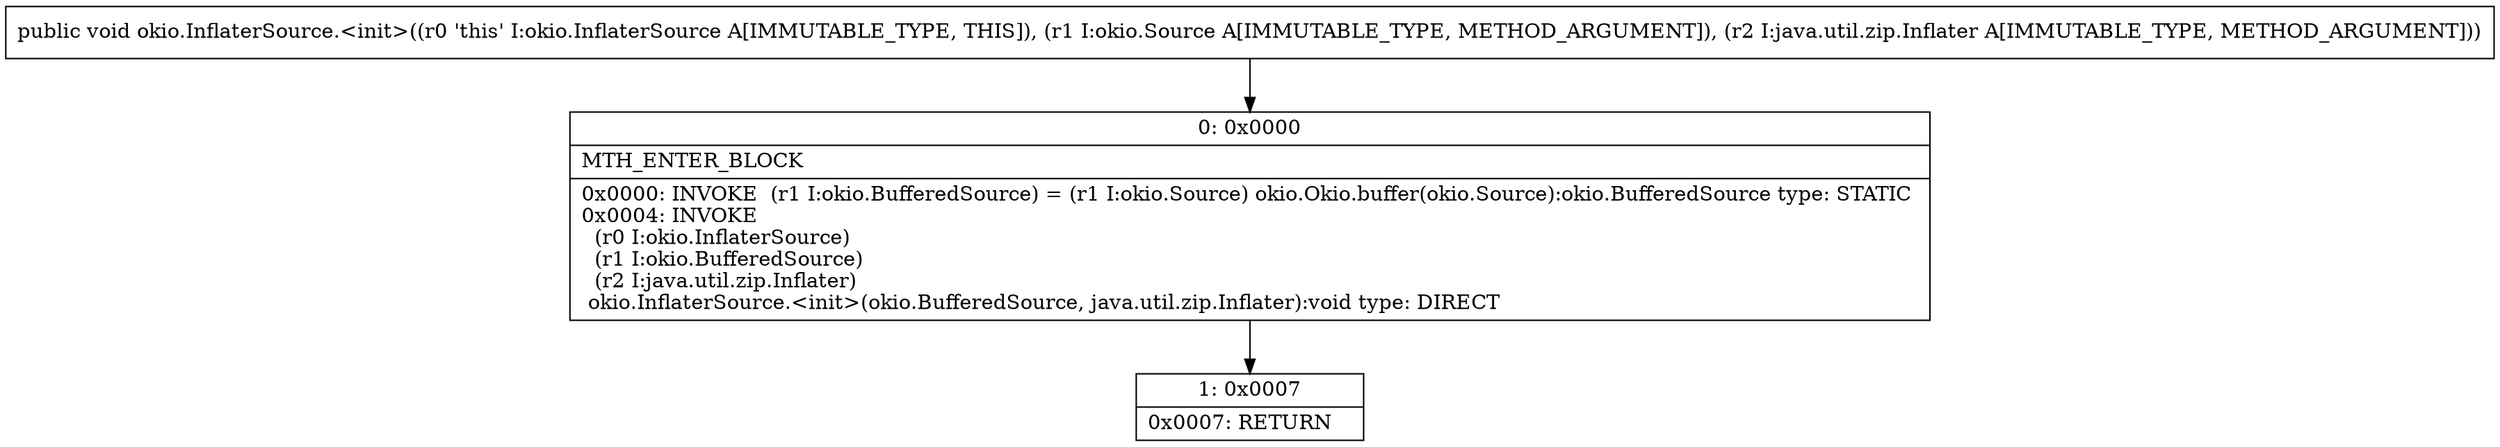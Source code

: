 digraph "CFG forokio.InflaterSource.\<init\>(Lokio\/Source;Ljava\/util\/zip\/Inflater;)V" {
Node_0 [shape=record,label="{0\:\ 0x0000|MTH_ENTER_BLOCK\l|0x0000: INVOKE  (r1 I:okio.BufferedSource) = (r1 I:okio.Source) okio.Okio.buffer(okio.Source):okio.BufferedSource type: STATIC \l0x0004: INVOKE  \l  (r0 I:okio.InflaterSource)\l  (r1 I:okio.BufferedSource)\l  (r2 I:java.util.zip.Inflater)\l okio.InflaterSource.\<init\>(okio.BufferedSource, java.util.zip.Inflater):void type: DIRECT \l}"];
Node_1 [shape=record,label="{1\:\ 0x0007|0x0007: RETURN   \l}"];
MethodNode[shape=record,label="{public void okio.InflaterSource.\<init\>((r0 'this' I:okio.InflaterSource A[IMMUTABLE_TYPE, THIS]), (r1 I:okio.Source A[IMMUTABLE_TYPE, METHOD_ARGUMENT]), (r2 I:java.util.zip.Inflater A[IMMUTABLE_TYPE, METHOD_ARGUMENT])) }"];
MethodNode -> Node_0;
Node_0 -> Node_1;
}

